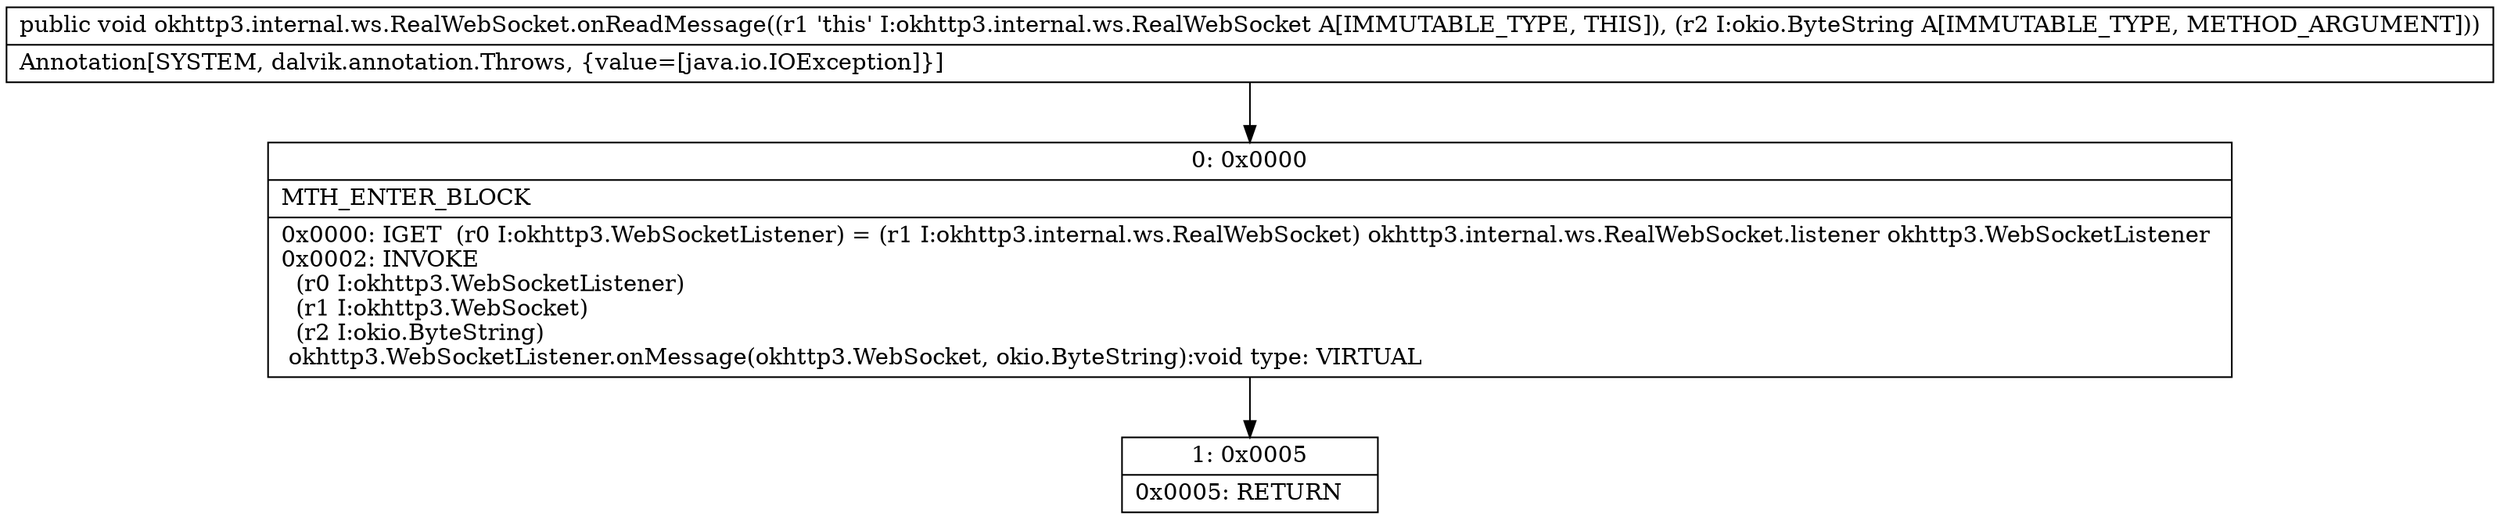 digraph "CFG forokhttp3.internal.ws.RealWebSocket.onReadMessage(Lokio\/ByteString;)V" {
Node_0 [shape=record,label="{0\:\ 0x0000|MTH_ENTER_BLOCK\l|0x0000: IGET  (r0 I:okhttp3.WebSocketListener) = (r1 I:okhttp3.internal.ws.RealWebSocket) okhttp3.internal.ws.RealWebSocket.listener okhttp3.WebSocketListener \l0x0002: INVOKE  \l  (r0 I:okhttp3.WebSocketListener)\l  (r1 I:okhttp3.WebSocket)\l  (r2 I:okio.ByteString)\l okhttp3.WebSocketListener.onMessage(okhttp3.WebSocket, okio.ByteString):void type: VIRTUAL \l}"];
Node_1 [shape=record,label="{1\:\ 0x0005|0x0005: RETURN   \l}"];
MethodNode[shape=record,label="{public void okhttp3.internal.ws.RealWebSocket.onReadMessage((r1 'this' I:okhttp3.internal.ws.RealWebSocket A[IMMUTABLE_TYPE, THIS]), (r2 I:okio.ByteString A[IMMUTABLE_TYPE, METHOD_ARGUMENT]))  | Annotation[SYSTEM, dalvik.annotation.Throws, \{value=[java.io.IOException]\}]\l}"];
MethodNode -> Node_0;
Node_0 -> Node_1;
}

